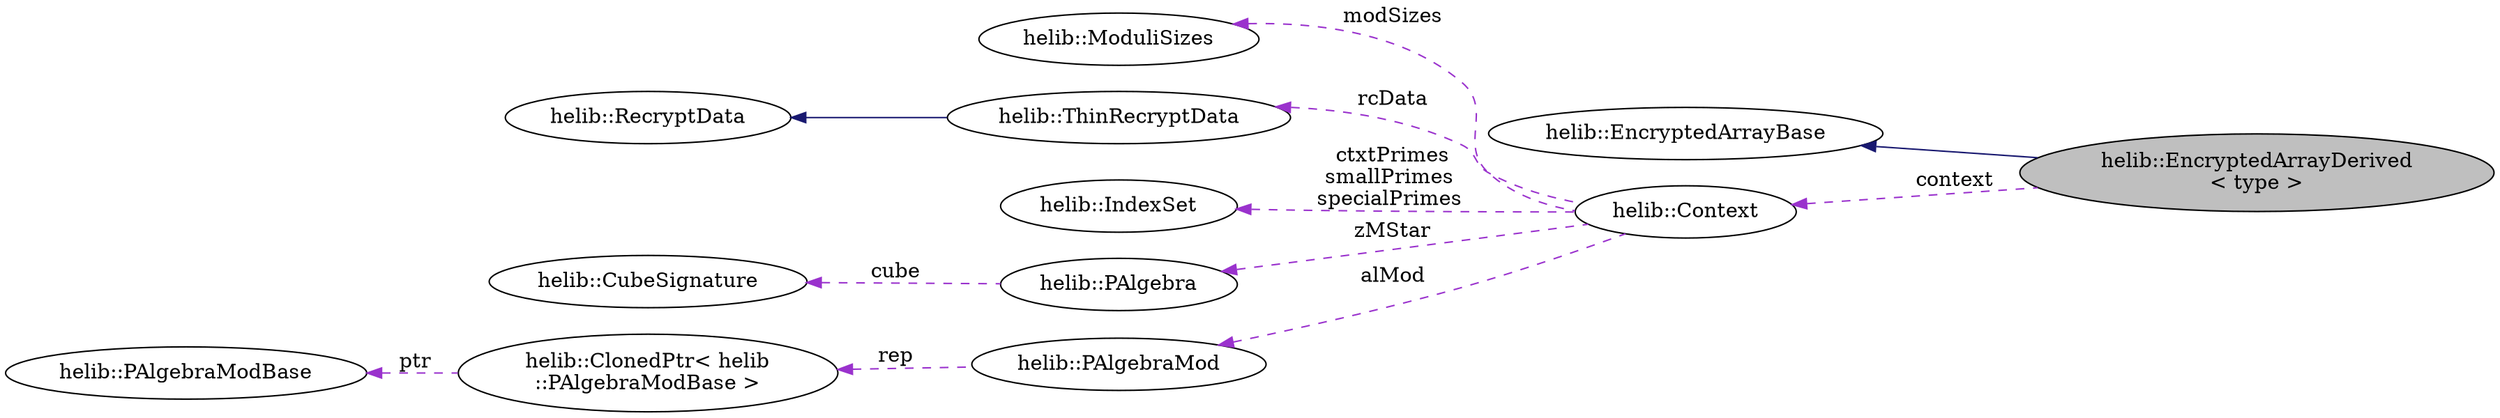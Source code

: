 digraph "helib::EncryptedArrayDerived&lt; type &gt;"
{
  rankdir="LR";
  N2 [label="helib::EncryptedArrayDerived\l\< type \>",color="black", fillcolor="grey75", style="filled", fontcolor="black"];
  N3 -> N2 [dir="back",color="midnightblue",style="solid"];
  N3 [label="helib::EncryptedArrayBase",color="black", fillcolor="white", style="filled",tooltip="virtual class for data-movement operations on arrays of slots "];
  N4 -> N2 [dir="back",color="darkorchid3",style="dashed",label=" context" ];
  N4 [label="helib::Context",color="black", fillcolor="white", style="filled",tooltip="Maintaining the HE scheme parameters. "];
  N5 -> N4 [dir="back",color="darkorchid3",style="dashed",label=" modSizes" ];
  N5 [label="helib::ModuliSizes",color="black", fillcolor="white", style="filled",tooltip="A helper class to map required modulo-sizes to primeSets. "];
  N6 -> N4 [dir="back",color="darkorchid3",style="dashed",label=" rcData" ];
  N6 [label="helib::ThinRecryptData",color="black", fillcolor="white", style="filled",tooltip="Same as above, but for \"thin\" bootstrapping, where the slots are assumed to contain constants..."];
  N7 -> N6 [dir="back",color="midnightblue",style="solid"];
  N7 [label="helib::RecryptData",color="black", fillcolor="white", style="filled",tooltip="A structure to hold recryption-related data inside the Context. "];
  N8 -> N4 [dir="back",color="darkorchid3",style="dashed",label=" ctxtPrimes\nsmallPrimes\nspecialPrimes" ];
  N8 [label="helib::IndexSet",color="black", fillcolor="white", style="filled",tooltip="A dynamic set of non-negative integers. "];
  N9 -> N4 [dir="back",color="darkorchid3",style="dashed",label=" zMStar" ];
  N9 [label="helib::PAlgebra",color="black", fillcolor="white", style="filled",tooltip="The structure of (Z/mZ)* /(p) "];
  N10 -> N9 [dir="back",color="darkorchid3",style="dashed",label=" cube" ];
  N10 [label="helib::CubeSignature",color="black", fillcolor="white", style="filled",tooltip="Holds a vector of dimensions for a hypercube and some additional data. "];
  N11 -> N4 [dir="back",color="darkorchid3",style="dashed",label=" alMod" ];
  N11 [label="helib::PAlgebraMod",color="black", fillcolor="white", style="filled",tooltip="The structure of Z[X]/(Phi_m(X), p) "];
  N12 -> N11 [dir="back",color="darkorchid3",style="dashed",label=" rep" ];
  N12 [label="helib::ClonedPtr\< helib\l::PAlgebraModBase \>",color="black", fillcolor="white", style="filled",URL="$classhelib_1_1_cloned_ptr.html"];
  N13 -> N12 [dir="back",color="darkorchid3",style="dashed",label=" ptr" ];
  N13 [label="helib::PAlgebraModBase",color="black", fillcolor="white", style="filled",tooltip="Virtual base class for PAlgebraMod. "];
}
digraph "helib::EncryptedArrayDerived&lt; type &gt;"
{
  N0 [label="helib::EncryptedArrayDerived\l\< type \>",color="black", fillcolor="grey75", style="filled", fontcolor="black"];
  N1 -> N0 [dir="back",color="midnightblue",style="solid"];
  N1 [label="helib::EncryptedArrayBase",color="black", fillcolor="white", style="filled",tooltip="virtual class for data-movement operations on arrays of slots "];
}
digraph "helib::PubKey"
{
  N2 [label="helib::PubKey",color="black", fillcolor="grey75", style="filled", fontcolor="black"];
  N3 -> N2 [dir="back",color="darkorchid3",style="dashed",label=" pubEncrKey\nrecryptEkey" ];
  N3 [label="helib::Ctxt",color="black", fillcolor="white", style="filled",tooltip="A Ctxt object holds a single ciphertext. "];
  N4 -> N3 [dir="back",color="darkorchid3",style="dashed",label=" context" ];
  N4 [label="helib::Context",color="black", fillcolor="white", style="filled",tooltip="Maintaining the HE scheme parameters. "];
  N5 -> N4 [dir="back",color="darkorchid3",style="dashed",label=" modSizes" ];
  N5 [label="helib::ModuliSizes",color="black", fillcolor="white", style="filled",tooltip="A helper class to map required modulo-sizes to primeSets. "];
  N6 -> N4 [dir="back",color="darkorchid3",style="dashed",label=" rcData" ];
  N6 [label="helib::ThinRecryptData",color="black", fillcolor="white", style="filled",tooltip="Same as above, but for \"thin\" bootstrapping, where the slots are assumed to contain constants..."];
  N7 -> N6 [dir="back",color="midnightblue",style="solid"];
  N7 [label="helib::RecryptData",color="black", fillcolor="white", style="filled",tooltip="A structure to hold recryption-related data inside the Context. "];
  N8 -> N4 [dir="back",color="darkorchid3",style="dashed",label=" ctxtPrimes\nsmallPrimes\nspecialPrimes" ];
  N8 [label="helib::IndexSet",color="black", fillcolor="white", style="filled",tooltip="A dynamic set of non-negative integers. "];
  N9 -> N4 [dir="back",color="darkorchid3",style="dashed",label=" zMStar" ];
  N9 [label="helib::PAlgebra",color="black", fillcolor="white", style="filled",tooltip="The structure of (Z/mZ)* /(p) "];
  N10 -> N9 [dir="back",color="darkorchid3",style="dashed",label=" cube" ];
  N10 [label="helib::CubeSignature",color="black", fillcolor="white", style="filled",tooltip="Holds a vector of dimensions for a hypercube and some additional data. "];
  N11 -> N4 [dir="back",color="darkorchid3",style="dashed",label=" alMod" ];
  N11 [label="helib::PAlgebraMod",color="black", fillcolor="white", style="filled",tooltip="The structure of Z[X]/(Phi_m(X), p) "];
  N12 -> N11 [dir="back",color="darkorchid3",style="dashed",label=" rep" ];
  N12 [label="helib::ClonedPtr\< helib\l::PAlgebraModBase \>",color="black", fillcolor="white", style="filled",URL="$classhelib_1_1_cloned_ptr.html"];
  N13 -> N12 [dir="back",color="darkorchid3",style="dashed",label=" ptr" ];
  N13 [label="helib::PAlgebraModBase",color="black", fillcolor="white", style="filled",tooltip="Virtual base class for PAlgebraMod. "];
  N8 -> N3 [dir="back",color="darkorchid3",style="dashed",label=" primeSet" ];
  N2 -> N3 [dir="back",color="darkorchid3",style="dashed",label=" pubKey" ];
  N4 -> N2 [dir="back",color="darkorchid3",style="dashed",label=" context" ];
}
digraph "helib::PubKey"
{
  N0 [label="helib::PubKey",color="black", fillcolor="grey75", style="filled", fontcolor="black"];
  N0 -> N1 [dir="back",color="midnightblue",style="solid"];
  N1 [label="helib::SecKey",color="black", fillcolor="white", style="filled",tooltip="The secret key. "];
}
digraph "helib::SecKey"
{
  N2 [label="helib::SecKey",color="black", fillcolor="grey75", style="filled", fontcolor="black"];
  N3 -> N2 [dir="back",color="midnightblue",style="solid"];
  N3 [label="helib::PubKey",color="black", fillcolor="white", style="filled",tooltip="The public key. "];
  N4 -> N3 [dir="back",color="darkorchid3",style="dashed",label=" pubEncrKey\nrecryptEkey" ];
  N4 [label="helib::Ctxt",color="black", fillcolor="white", style="filled",tooltip="A Ctxt object holds a single ciphertext. "];
  N5 -> N4 [dir="back",color="darkorchid3",style="dashed",label=" context" ];
  N5 [label="helib::Context",color="black", fillcolor="white", style="filled",tooltip="Maintaining the HE scheme parameters. "];
  N6 -> N5 [dir="back",color="darkorchid3",style="dashed",label=" modSizes" ];
  N6 [label="helib::ModuliSizes",color="black", fillcolor="white", style="filled",tooltip="A helper class to map required modulo-sizes to primeSets. "];
  N7 -> N5 [dir="back",color="darkorchid3",style="dashed",label=" rcData" ];
  N7 [label="helib::ThinRecryptData",color="black", fillcolor="white", style="filled",tooltip="Same as above, but for \"thin\" bootstrapping, where the slots are assumed to contain constants..."];
  N8 -> N7 [dir="back",color="midnightblue",style="solid"];
  N8 [label="helib::RecryptData",color="black", fillcolor="white", style="filled",tooltip="A structure to hold recryption-related data inside the Context. "];
  N9 -> N5 [dir="back",color="darkorchid3",style="dashed",label=" ctxtPrimes\nsmallPrimes\nspecialPrimes" ];
  N9 [label="helib::IndexSet",color="black", fillcolor="white", style="filled",tooltip="A dynamic set of non-negative integers. "];
  N10 -> N5 [dir="back",color="darkorchid3",style="dashed",label=" zMStar" ];
  N10 [label="helib::PAlgebra",color="black", fillcolor="white", style="filled",tooltip="The structure of (Z/mZ)* /(p) "];
  N11 -> N10 [dir="back",color="darkorchid3",style="dashed",label=" cube" ];
  N11 [label="helib::CubeSignature",color="black", fillcolor="white", style="filled",tooltip="Holds a vector of dimensions for a hypercube and some additional data. "];
  N12 -> N5 [dir="back",color="darkorchid3",style="dashed",label=" alMod" ];
  N12 [label="helib::PAlgebraMod",color="black", fillcolor="white", style="filled",tooltip="The structure of Z[X]/(Phi_m(X), p) "];
  N13 -> N12 [dir="back",color="darkorchid3",style="dashed",label=" rep" ];
  N13 [label="helib::ClonedPtr\< helib\l::PAlgebraModBase \>",color="black", fillcolor="white", style="filled",URL="$classhelib_1_1_cloned_ptr.html"];
  N14 -> N13 [dir="back",color="darkorchid3",style="dashed",label=" ptr" ];
  N14 [label="helib::PAlgebraModBase",color="black", fillcolor="white", style="filled",tooltip="Virtual base class for PAlgebraMod. "];
  N9 -> N4 [dir="back",color="darkorchid3",style="dashed",label=" primeSet" ];
  N3 -> N4 [dir="back",color="darkorchid3",style="dashed",label=" pubKey" ];
  N5 -> N3 [dir="back",color="darkorchid3",style="dashed",label=" context" ];
}
digraph "helib::SecKey"
{
  N0 [label="helib::SecKey",color="black", fillcolor="grey75", style="filled", fontcolor="black"];
  N1 -> N0 [dir="back",color="midnightblue",style="solid"];
  N1 [label="helib::PubKey",color="black", fillcolor="white", style="filled",tooltip="The public key. "];
}
